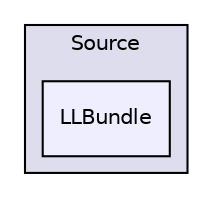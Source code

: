 digraph "libs/SuiteSparse/GPUQREngine/Source/LLBundle" {
  compound=true
  node [ fontsize="10", fontname="Helvetica"];
  edge [ labelfontsize="10", labelfontname="Helvetica"];
  subgraph clusterdir_10d1ccddce65e6f466239bbb3756e0c8 {
    graph [ bgcolor="#ddddee", pencolor="black", label="Source" fontname="Helvetica", fontsize="10", URL="dir_10d1ccddce65e6f466239bbb3756e0c8.html"]
  dir_70be73f442e8de5cc6bc0b9735d672aa [shape=box, label="LLBundle", style="filled", fillcolor="#eeeeff", pencolor="black", URL="dir_70be73f442e8de5cc6bc0b9735d672aa.html"];
  }
}
